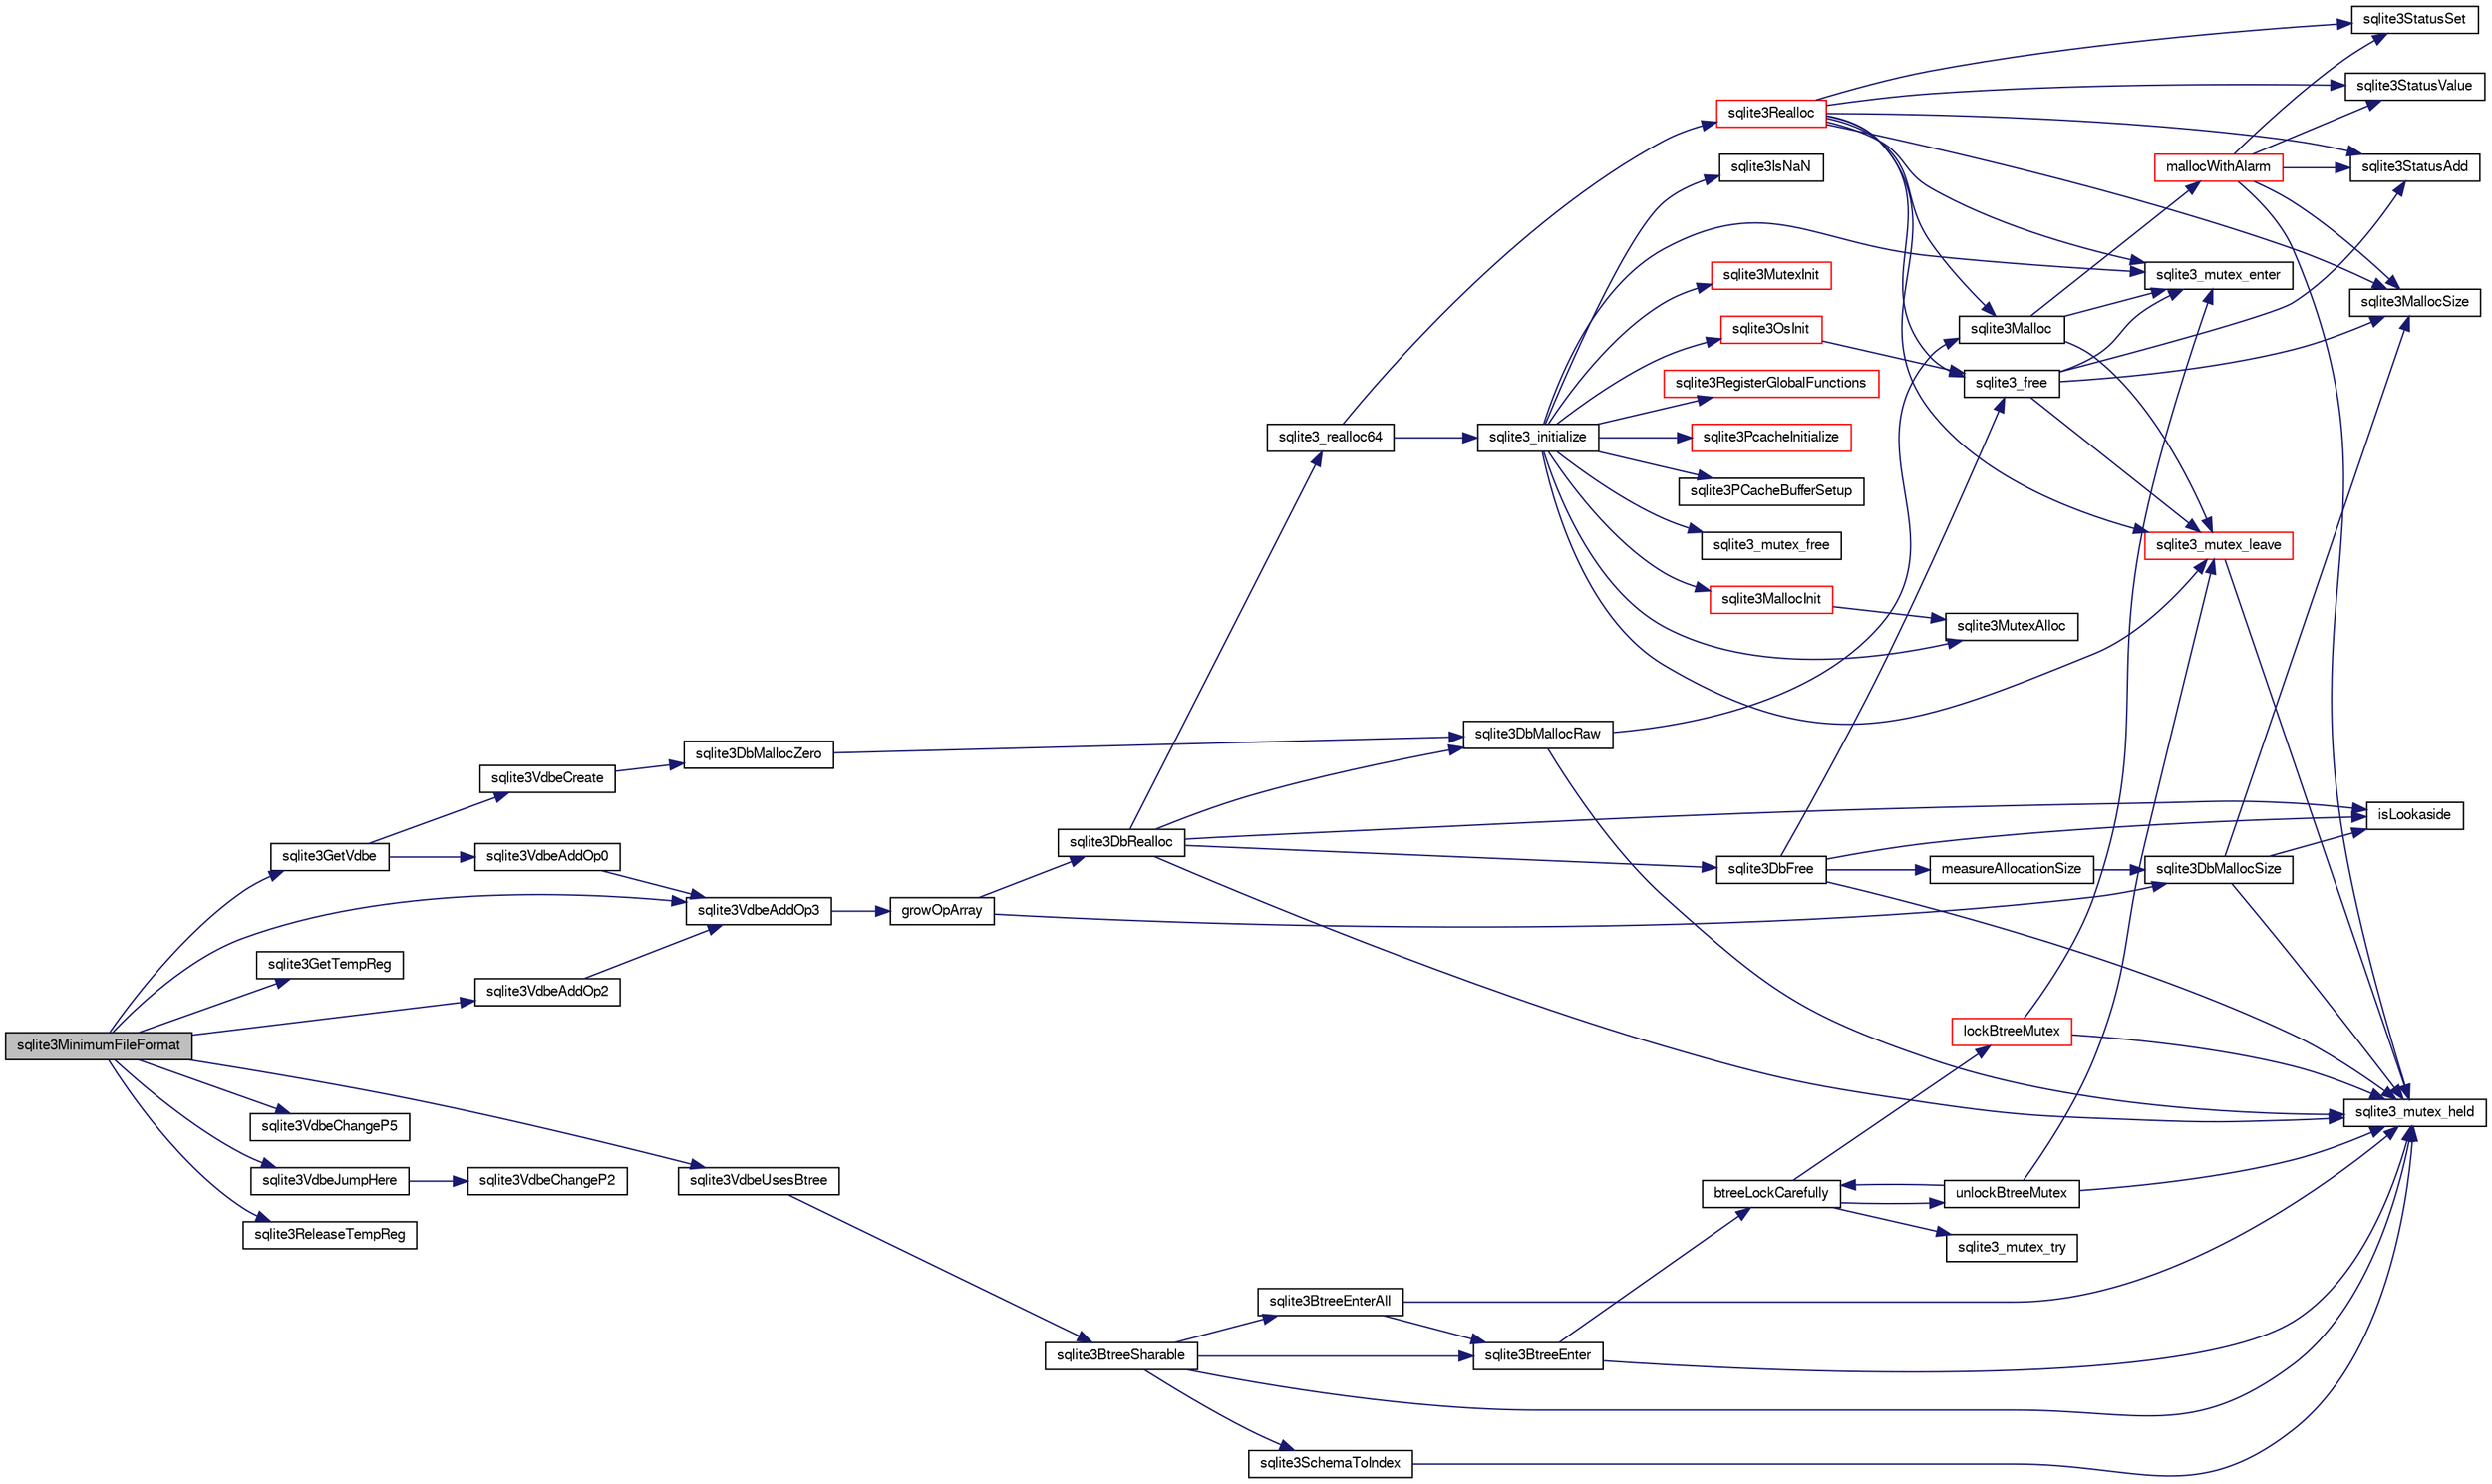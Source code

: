digraph "sqlite3MinimumFileFormat"
{
  edge [fontname="FreeSans",fontsize="10",labelfontname="FreeSans",labelfontsize="10"];
  node [fontname="FreeSans",fontsize="10",shape=record];
  rankdir="LR";
  Node598190 [label="sqlite3MinimumFileFormat",height=0.2,width=0.4,color="black", fillcolor="grey75", style="filled", fontcolor="black"];
  Node598190 -> Node598191 [color="midnightblue",fontsize="10",style="solid",fontname="FreeSans"];
  Node598191 [label="sqlite3GetVdbe",height=0.2,width=0.4,color="black", fillcolor="white", style="filled",URL="$sqlite3_8c.html#a76b721dcd00b0587308547594cb6c1f4"];
  Node598191 -> Node598192 [color="midnightblue",fontsize="10",style="solid",fontname="FreeSans"];
  Node598192 [label="sqlite3VdbeCreate",height=0.2,width=0.4,color="black", fillcolor="white", style="filled",URL="$sqlite3_8c.html#a7778fbbc1a7b677f680ce0afc44a88e2"];
  Node598192 -> Node598193 [color="midnightblue",fontsize="10",style="solid",fontname="FreeSans"];
  Node598193 [label="sqlite3DbMallocZero",height=0.2,width=0.4,color="black", fillcolor="white", style="filled",URL="$sqlite3_8c.html#a49cfebac9d6067a03442c92af73f33e4"];
  Node598193 -> Node598194 [color="midnightblue",fontsize="10",style="solid",fontname="FreeSans"];
  Node598194 [label="sqlite3DbMallocRaw",height=0.2,width=0.4,color="black", fillcolor="white", style="filled",URL="$sqlite3_8c.html#abbe8be0cf7175e11ddc3e2218fad924e"];
  Node598194 -> Node598195 [color="midnightblue",fontsize="10",style="solid",fontname="FreeSans"];
  Node598195 [label="sqlite3_mutex_held",height=0.2,width=0.4,color="black", fillcolor="white", style="filled",URL="$sqlite3_8c.html#acf77da68932b6bc163c5e68547ecc3e7"];
  Node598194 -> Node598196 [color="midnightblue",fontsize="10",style="solid",fontname="FreeSans"];
  Node598196 [label="sqlite3Malloc",height=0.2,width=0.4,color="black", fillcolor="white", style="filled",URL="$sqlite3_8c.html#a361a2eaa846b1885f123abe46f5d8b2b"];
  Node598196 -> Node598197 [color="midnightblue",fontsize="10",style="solid",fontname="FreeSans"];
  Node598197 [label="sqlite3_mutex_enter",height=0.2,width=0.4,color="black", fillcolor="white", style="filled",URL="$sqlite3_8c.html#a1c12cde690bd89f104de5cbad12a6bf5"];
  Node598196 -> Node598198 [color="midnightblue",fontsize="10",style="solid",fontname="FreeSans"];
  Node598198 [label="mallocWithAlarm",height=0.2,width=0.4,color="red", fillcolor="white", style="filled",URL="$sqlite3_8c.html#ab070d5cf8e48ec8a6a43cf025d48598b"];
  Node598198 -> Node598195 [color="midnightblue",fontsize="10",style="solid",fontname="FreeSans"];
  Node598198 -> Node598199 [color="midnightblue",fontsize="10",style="solid",fontname="FreeSans"];
  Node598199 [label="sqlite3StatusSet",height=0.2,width=0.4,color="black", fillcolor="white", style="filled",URL="$sqlite3_8c.html#afec7586c01fcb5ea17dc9d7725a589d9"];
  Node598198 -> Node598200 [color="midnightblue",fontsize="10",style="solid",fontname="FreeSans"];
  Node598200 [label="sqlite3StatusValue",height=0.2,width=0.4,color="black", fillcolor="white", style="filled",URL="$sqlite3_8c.html#a30b8ac296c6e200c1fa57708d52c6ef6"];
  Node598198 -> Node598204 [color="midnightblue",fontsize="10",style="solid",fontname="FreeSans"];
  Node598204 [label="sqlite3MallocSize",height=0.2,width=0.4,color="black", fillcolor="white", style="filled",URL="$sqlite3_8c.html#acf5d2a5f35270bafb050bd2def576955"];
  Node598198 -> Node598205 [color="midnightblue",fontsize="10",style="solid",fontname="FreeSans"];
  Node598205 [label="sqlite3StatusAdd",height=0.2,width=0.4,color="black", fillcolor="white", style="filled",URL="$sqlite3_8c.html#afa029f93586aeab4cc85360905dae9cd"];
  Node598196 -> Node598202 [color="midnightblue",fontsize="10",style="solid",fontname="FreeSans"];
  Node598202 [label="sqlite3_mutex_leave",height=0.2,width=0.4,color="red", fillcolor="white", style="filled",URL="$sqlite3_8c.html#a5838d235601dbd3c1fa993555c6bcc93"];
  Node598202 -> Node598195 [color="midnightblue",fontsize="10",style="solid",fontname="FreeSans"];
  Node598191 -> Node598206 [color="midnightblue",fontsize="10",style="solid",fontname="FreeSans"];
  Node598206 [label="sqlite3VdbeAddOp0",height=0.2,width=0.4,color="black", fillcolor="white", style="filled",URL="$sqlite3_8c.html#a0aefd237fc1d629f3a3d3d454ced408a"];
  Node598206 -> Node598207 [color="midnightblue",fontsize="10",style="solid",fontname="FreeSans"];
  Node598207 [label="sqlite3VdbeAddOp3",height=0.2,width=0.4,color="black", fillcolor="white", style="filled",URL="$sqlite3_8c.html#a29b4560b019211a73e1478cec7468345"];
  Node598207 -> Node598208 [color="midnightblue",fontsize="10",style="solid",fontname="FreeSans"];
  Node598208 [label="growOpArray",height=0.2,width=0.4,color="black", fillcolor="white", style="filled",URL="$sqlite3_8c.html#adb00b9ead01ffe0d757d5a6d0853ada5"];
  Node598208 -> Node598209 [color="midnightblue",fontsize="10",style="solid",fontname="FreeSans"];
  Node598209 [label="sqlite3DbRealloc",height=0.2,width=0.4,color="black", fillcolor="white", style="filled",URL="$sqlite3_8c.html#ae028f4902a9d29bcaf310ff289ee87dc"];
  Node598209 -> Node598195 [color="midnightblue",fontsize="10",style="solid",fontname="FreeSans"];
  Node598209 -> Node598194 [color="midnightblue",fontsize="10",style="solid",fontname="FreeSans"];
  Node598209 -> Node598210 [color="midnightblue",fontsize="10",style="solid",fontname="FreeSans"];
  Node598210 [label="isLookaside",height=0.2,width=0.4,color="black", fillcolor="white", style="filled",URL="$sqlite3_8c.html#a770fa05ff9717b75e16f4d968a77b897"];
  Node598209 -> Node598211 [color="midnightblue",fontsize="10",style="solid",fontname="FreeSans"];
  Node598211 [label="sqlite3DbFree",height=0.2,width=0.4,color="black", fillcolor="white", style="filled",URL="$sqlite3_8c.html#ac70ab821a6607b4a1b909582dc37a069"];
  Node598211 -> Node598195 [color="midnightblue",fontsize="10",style="solid",fontname="FreeSans"];
  Node598211 -> Node598212 [color="midnightblue",fontsize="10",style="solid",fontname="FreeSans"];
  Node598212 [label="measureAllocationSize",height=0.2,width=0.4,color="black", fillcolor="white", style="filled",URL="$sqlite3_8c.html#a45731e644a22fdb756e2b6337224217a"];
  Node598212 -> Node598213 [color="midnightblue",fontsize="10",style="solid",fontname="FreeSans"];
  Node598213 [label="sqlite3DbMallocSize",height=0.2,width=0.4,color="black", fillcolor="white", style="filled",URL="$sqlite3_8c.html#aa397e5a8a03495203a0767abf0a71f86"];
  Node598213 -> Node598204 [color="midnightblue",fontsize="10",style="solid",fontname="FreeSans"];
  Node598213 -> Node598195 [color="midnightblue",fontsize="10",style="solid",fontname="FreeSans"];
  Node598213 -> Node598210 [color="midnightblue",fontsize="10",style="solid",fontname="FreeSans"];
  Node598211 -> Node598210 [color="midnightblue",fontsize="10",style="solid",fontname="FreeSans"];
  Node598211 -> Node598214 [color="midnightblue",fontsize="10",style="solid",fontname="FreeSans"];
  Node598214 [label="sqlite3_free",height=0.2,width=0.4,color="black", fillcolor="white", style="filled",URL="$sqlite3_8c.html#a6552349e36a8a691af5487999ab09519"];
  Node598214 -> Node598197 [color="midnightblue",fontsize="10",style="solid",fontname="FreeSans"];
  Node598214 -> Node598205 [color="midnightblue",fontsize="10",style="solid",fontname="FreeSans"];
  Node598214 -> Node598204 [color="midnightblue",fontsize="10",style="solid",fontname="FreeSans"];
  Node598214 -> Node598202 [color="midnightblue",fontsize="10",style="solid",fontname="FreeSans"];
  Node598209 -> Node598215 [color="midnightblue",fontsize="10",style="solid",fontname="FreeSans"];
  Node598215 [label="sqlite3_realloc64",height=0.2,width=0.4,color="black", fillcolor="white", style="filled",URL="$sqlite3_8c.html#a3765a714077ee547e811034236dc9ecd"];
  Node598215 -> Node598216 [color="midnightblue",fontsize="10",style="solid",fontname="FreeSans"];
  Node598216 [label="sqlite3_initialize",height=0.2,width=0.4,color="black", fillcolor="white", style="filled",URL="$sqlite3_8c.html#ab0c0ee2d5d4cf8b28e9572296a8861df"];
  Node598216 -> Node598217 [color="midnightblue",fontsize="10",style="solid",fontname="FreeSans"];
  Node598217 [label="sqlite3MutexInit",height=0.2,width=0.4,color="red", fillcolor="white", style="filled",URL="$sqlite3_8c.html#a7906afcdd1cdb3d0007eb932398a1158"];
  Node598216 -> Node598235 [color="midnightblue",fontsize="10",style="solid",fontname="FreeSans"];
  Node598235 [label="sqlite3MutexAlloc",height=0.2,width=0.4,color="black", fillcolor="white", style="filled",URL="$sqlite3_8c.html#a0e3f432ee581f6876b590e7ad7e84e19"];
  Node598216 -> Node598197 [color="midnightblue",fontsize="10",style="solid",fontname="FreeSans"];
  Node598216 -> Node598236 [color="midnightblue",fontsize="10",style="solid",fontname="FreeSans"];
  Node598236 [label="sqlite3MallocInit",height=0.2,width=0.4,color="red", fillcolor="white", style="filled",URL="$sqlite3_8c.html#a9e06f9e7cad0d83ce80ab493c9533552"];
  Node598236 -> Node598235 [color="midnightblue",fontsize="10",style="solid",fontname="FreeSans"];
  Node598216 -> Node598202 [color="midnightblue",fontsize="10",style="solid",fontname="FreeSans"];
  Node598216 -> Node598324 [color="midnightblue",fontsize="10",style="solid",fontname="FreeSans"];
  Node598324 [label="sqlite3RegisterGlobalFunctions",height=0.2,width=0.4,color="red", fillcolor="white", style="filled",URL="$sqlite3_8c.html#a9f75bd111010f29e1b8d74344473c4ec"];
  Node598216 -> Node598471 [color="midnightblue",fontsize="10",style="solid",fontname="FreeSans"];
  Node598471 [label="sqlite3PcacheInitialize",height=0.2,width=0.4,color="red", fillcolor="white", style="filled",URL="$sqlite3_8c.html#a2902c61ddc88bea002c4d69fe4052b1f"];
  Node598216 -> Node598472 [color="midnightblue",fontsize="10",style="solid",fontname="FreeSans"];
  Node598472 [label="sqlite3OsInit",height=0.2,width=0.4,color="red", fillcolor="white", style="filled",URL="$sqlite3_8c.html#afeaa886fe1ca086a30fd278b1d069762"];
  Node598472 -> Node598214 [color="midnightblue",fontsize="10",style="solid",fontname="FreeSans"];
  Node598216 -> Node598476 [color="midnightblue",fontsize="10",style="solid",fontname="FreeSans"];
  Node598476 [label="sqlite3PCacheBufferSetup",height=0.2,width=0.4,color="black", fillcolor="white", style="filled",URL="$sqlite3_8c.html#ad18a1eebefdfbc4254f473f7b0101937"];
  Node598216 -> Node598477 [color="midnightblue",fontsize="10",style="solid",fontname="FreeSans"];
  Node598477 [label="sqlite3_mutex_free",height=0.2,width=0.4,color="black", fillcolor="white", style="filled",URL="$sqlite3_8c.html#a2db2e72e08f6873afa9c61b0ec726fec"];
  Node598216 -> Node598260 [color="midnightblue",fontsize="10",style="solid",fontname="FreeSans"];
  Node598260 [label="sqlite3IsNaN",height=0.2,width=0.4,color="black", fillcolor="white", style="filled",URL="$sqlite3_8c.html#aed4d78203877c3486765ccbc7feebb50"];
  Node598215 -> Node598249 [color="midnightblue",fontsize="10",style="solid",fontname="FreeSans"];
  Node598249 [label="sqlite3Realloc",height=0.2,width=0.4,color="red", fillcolor="white", style="filled",URL="$sqlite3_8c.html#ad53aefdfc088f622e23ffe838201fe22"];
  Node598249 -> Node598196 [color="midnightblue",fontsize="10",style="solid",fontname="FreeSans"];
  Node598249 -> Node598214 [color="midnightblue",fontsize="10",style="solid",fontname="FreeSans"];
  Node598249 -> Node598204 [color="midnightblue",fontsize="10",style="solid",fontname="FreeSans"];
  Node598249 -> Node598197 [color="midnightblue",fontsize="10",style="solid",fontname="FreeSans"];
  Node598249 -> Node598199 [color="midnightblue",fontsize="10",style="solid",fontname="FreeSans"];
  Node598249 -> Node598200 [color="midnightblue",fontsize="10",style="solid",fontname="FreeSans"];
  Node598249 -> Node598205 [color="midnightblue",fontsize="10",style="solid",fontname="FreeSans"];
  Node598249 -> Node598202 [color="midnightblue",fontsize="10",style="solid",fontname="FreeSans"];
  Node598208 -> Node598213 [color="midnightblue",fontsize="10",style="solid",fontname="FreeSans"];
  Node598190 -> Node598478 [color="midnightblue",fontsize="10",style="solid",fontname="FreeSans"];
  Node598478 [label="sqlite3GetTempReg",height=0.2,width=0.4,color="black", fillcolor="white", style="filled",URL="$sqlite3_8c.html#ab58586b4abaefcc5df42af9d1e84d8fb"];
  Node598190 -> Node598207 [color="midnightblue",fontsize="10",style="solid",fontname="FreeSans"];
  Node598190 -> Node598479 [color="midnightblue",fontsize="10",style="solid",fontname="FreeSans"];
  Node598479 [label="sqlite3VdbeUsesBtree",height=0.2,width=0.4,color="black", fillcolor="white", style="filled",URL="$sqlite3_8c.html#a95cb3cf0008fee0974865f32442950af"];
  Node598479 -> Node598480 [color="midnightblue",fontsize="10",style="solid",fontname="FreeSans"];
  Node598480 [label="sqlite3BtreeSharable",height=0.2,width=0.4,color="black", fillcolor="white", style="filled",URL="$sqlite3_8c.html#a5b815bbd21dfdfd027b08cf35afa94f6"];
  Node598480 -> Node598195 [color="midnightblue",fontsize="10",style="solid",fontname="FreeSans"];
  Node598480 -> Node598481 [color="midnightblue",fontsize="10",style="solid",fontname="FreeSans"];
  Node598481 [label="sqlite3SchemaToIndex",height=0.2,width=0.4,color="black", fillcolor="white", style="filled",URL="$sqlite3_8c.html#ad9ef77a42022f1f8c8ab71b5761f5134"];
  Node598481 -> Node598195 [color="midnightblue",fontsize="10",style="solid",fontname="FreeSans"];
  Node598480 -> Node598482 [color="midnightblue",fontsize="10",style="solid",fontname="FreeSans"];
  Node598482 [label="sqlite3BtreeEnter",height=0.2,width=0.4,color="black", fillcolor="white", style="filled",URL="$sqlite3_8c.html#afa05d700ca373993fe6b0525b867feff"];
  Node598482 -> Node598195 [color="midnightblue",fontsize="10",style="solid",fontname="FreeSans"];
  Node598482 -> Node598483 [color="midnightblue",fontsize="10",style="solid",fontname="FreeSans"];
  Node598483 [label="btreeLockCarefully",height=0.2,width=0.4,color="black", fillcolor="white", style="filled",URL="$sqlite3_8c.html#a796746b1c1e4d6926960636bd74c79d7"];
  Node598483 -> Node598484 [color="midnightblue",fontsize="10",style="solid",fontname="FreeSans"];
  Node598484 [label="sqlite3_mutex_try",height=0.2,width=0.4,color="black", fillcolor="white", style="filled",URL="$sqlite3_8c.html#a196f84b09bdfda96ae5ae23189be1ec8"];
  Node598483 -> Node598485 [color="midnightblue",fontsize="10",style="solid",fontname="FreeSans"];
  Node598485 [label="unlockBtreeMutex",height=0.2,width=0.4,color="black", fillcolor="white", style="filled",URL="$sqlite3_8c.html#a29bc7d1c753dfa2af9fb296b7dc19a4a"];
  Node598485 -> Node598195 [color="midnightblue",fontsize="10",style="solid",fontname="FreeSans"];
  Node598485 -> Node598202 [color="midnightblue",fontsize="10",style="solid",fontname="FreeSans"];
  Node598485 -> Node598483 [color="midnightblue",fontsize="10",style="solid",fontname="FreeSans"];
  Node598483 -> Node598486 [color="midnightblue",fontsize="10",style="solid",fontname="FreeSans"];
  Node598486 [label="lockBtreeMutex",height=0.2,width=0.4,color="red", fillcolor="white", style="filled",URL="$sqlite3_8c.html#ab1714bc62ac8a451c7b17bc53053ca53"];
  Node598486 -> Node598195 [color="midnightblue",fontsize="10",style="solid",fontname="FreeSans"];
  Node598486 -> Node598197 [color="midnightblue",fontsize="10",style="solid",fontname="FreeSans"];
  Node598480 -> Node598487 [color="midnightblue",fontsize="10",style="solid",fontname="FreeSans"];
  Node598487 [label="sqlite3BtreeEnterAll",height=0.2,width=0.4,color="black", fillcolor="white", style="filled",URL="$sqlite3_8c.html#a7e8c5e623a61d322d3622c3e6202d735"];
  Node598487 -> Node598195 [color="midnightblue",fontsize="10",style="solid",fontname="FreeSans"];
  Node598487 -> Node598482 [color="midnightblue",fontsize="10",style="solid",fontname="FreeSans"];
  Node598190 -> Node598488 [color="midnightblue",fontsize="10",style="solid",fontname="FreeSans"];
  Node598488 [label="sqlite3VdbeAddOp2",height=0.2,width=0.4,color="black", fillcolor="white", style="filled",URL="$sqlite3_8c.html#ae87204d7b069da19e4db0404c6deaae5"];
  Node598488 -> Node598207 [color="midnightblue",fontsize="10",style="solid",fontname="FreeSans"];
  Node598190 -> Node598489 [color="midnightblue",fontsize="10",style="solid",fontname="FreeSans"];
  Node598489 [label="sqlite3VdbeChangeP5",height=0.2,width=0.4,color="black", fillcolor="white", style="filled",URL="$sqlite3_8c.html#a4dde2e4087eda945511b05d667050740"];
  Node598190 -> Node598490 [color="midnightblue",fontsize="10",style="solid",fontname="FreeSans"];
  Node598490 [label="sqlite3VdbeJumpHere",height=0.2,width=0.4,color="black", fillcolor="white", style="filled",URL="$sqlite3_8c.html#a95562175c9105ba0abe1d4dc6f8a39d4"];
  Node598490 -> Node598491 [color="midnightblue",fontsize="10",style="solid",fontname="FreeSans"];
  Node598491 [label="sqlite3VdbeChangeP2",height=0.2,width=0.4,color="black", fillcolor="white", style="filled",URL="$sqlite3_8c.html#aaf43838cdd2fd0e5e834e2ef214ab26c"];
  Node598190 -> Node598492 [color="midnightblue",fontsize="10",style="solid",fontname="FreeSans"];
  Node598492 [label="sqlite3ReleaseTempReg",height=0.2,width=0.4,color="black", fillcolor="white", style="filled",URL="$sqlite3_8c.html#a48d55dce63ac590c3b0fc464abb67ad7"];
}

